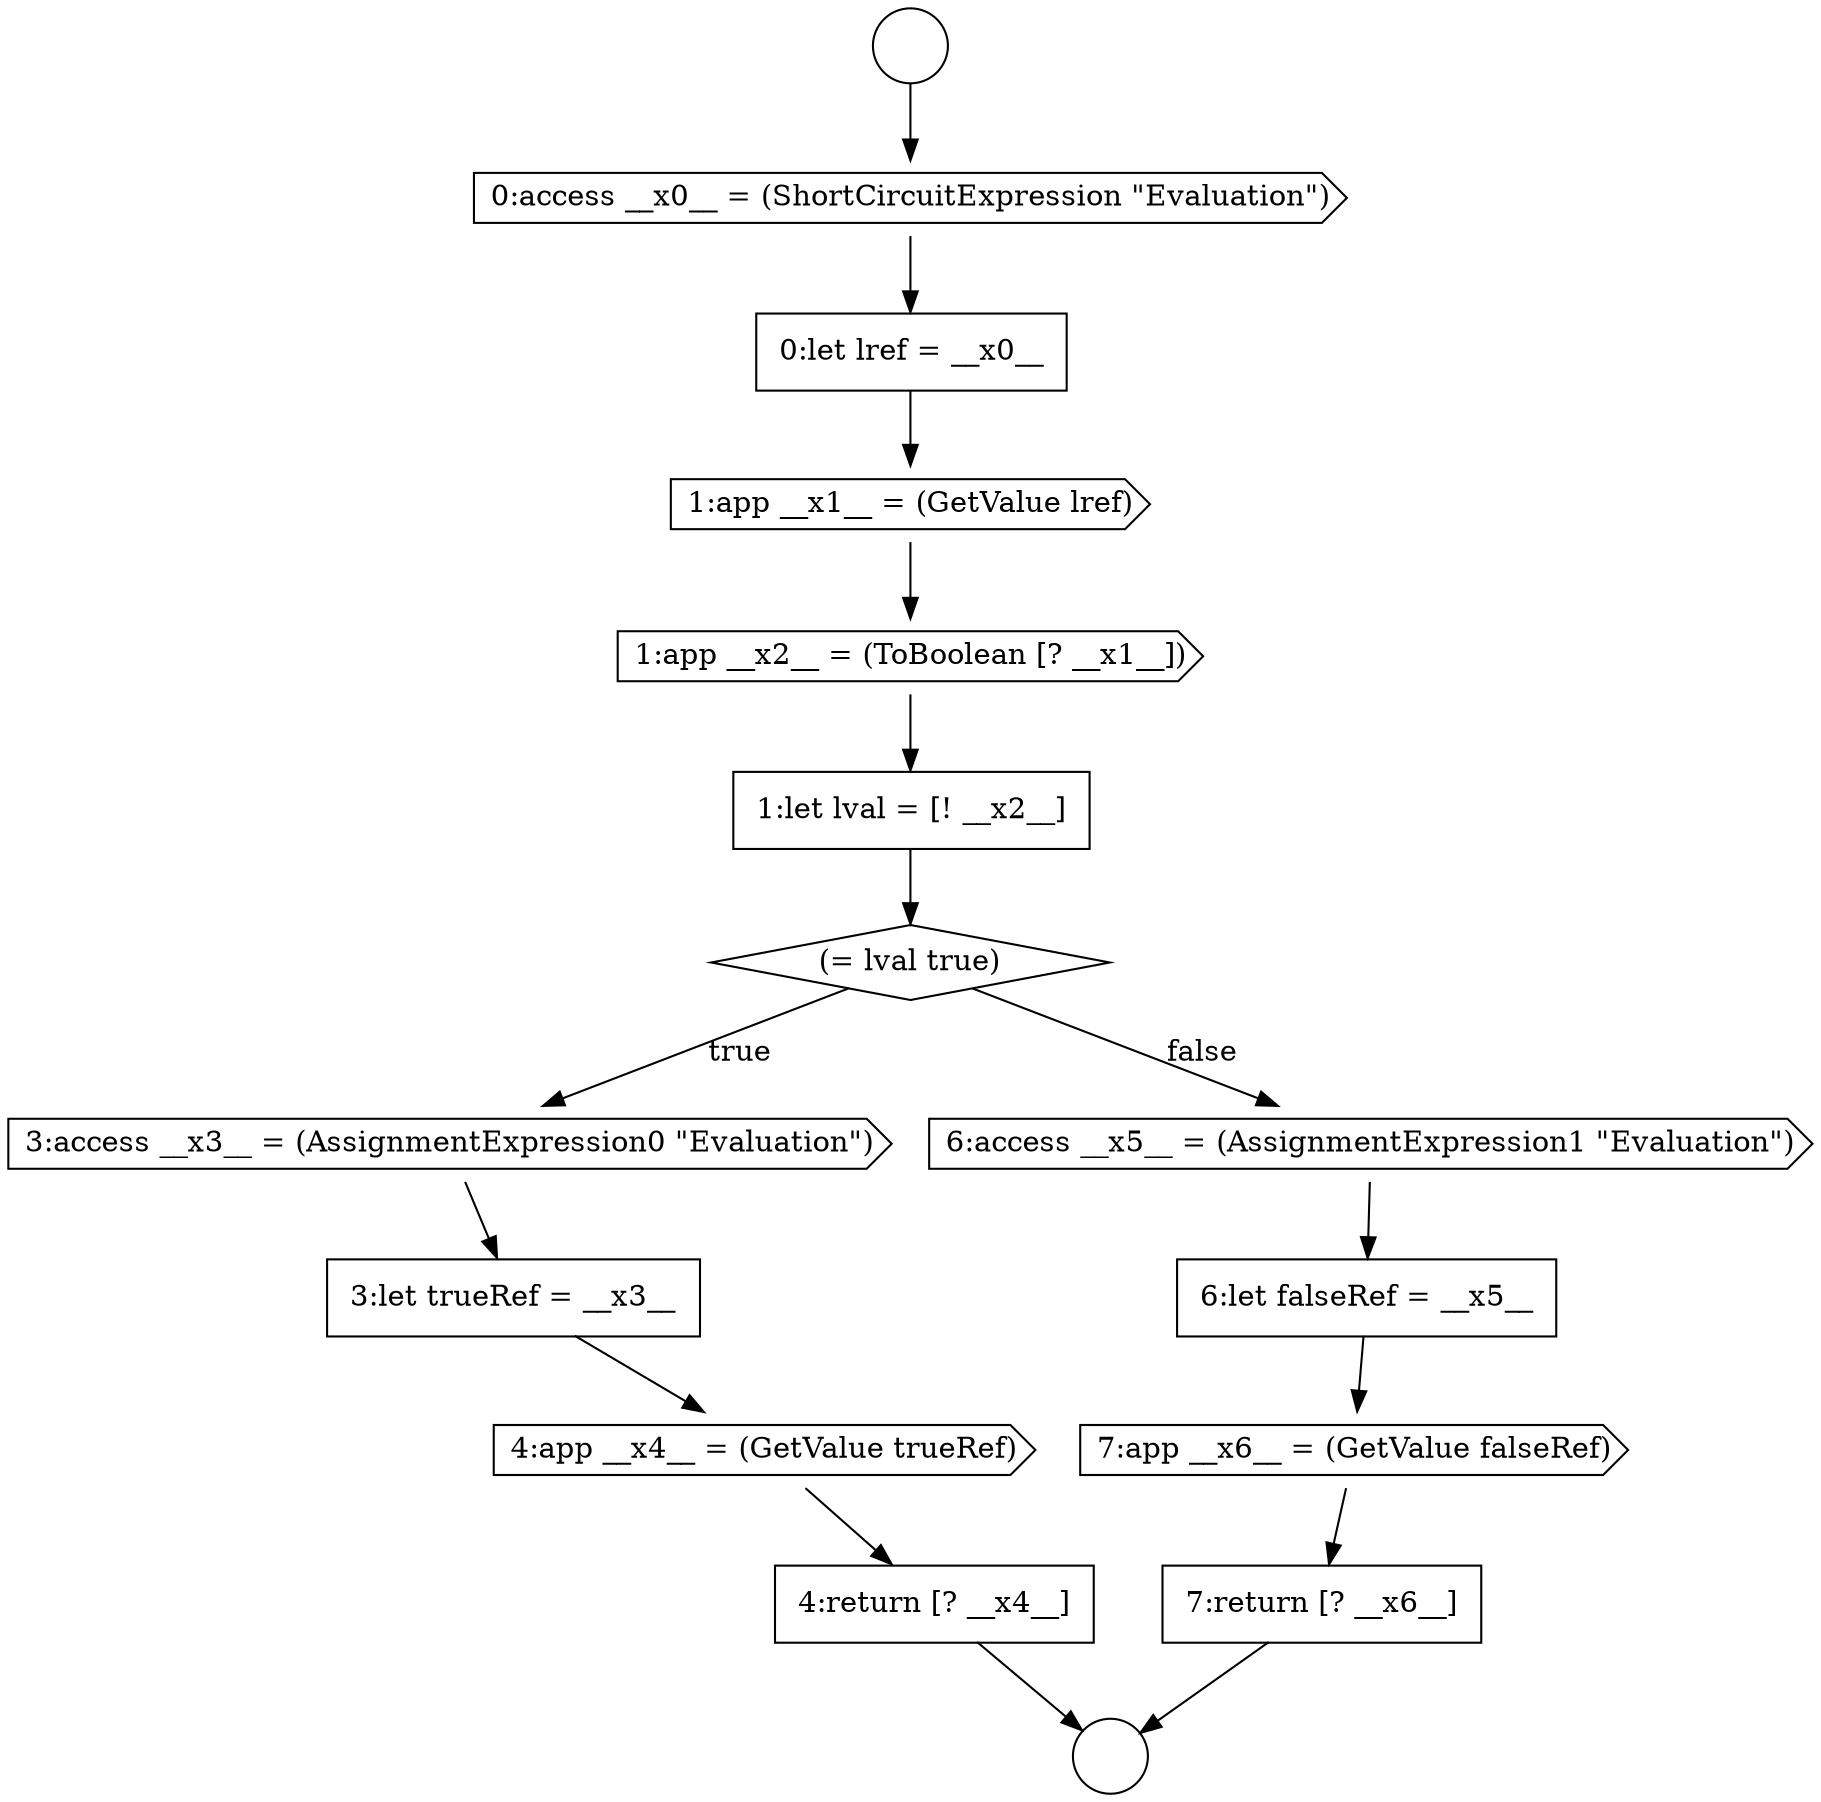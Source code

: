 digraph {
  node5533 [shape=circle label=" " color="black" fillcolor="white" style=filled]
  node5541 [shape=cds, label=<<font color="black">3:access __x3__ = (AssignmentExpression0 &quot;Evaluation&quot;)</font>> color="black" fillcolor="white" style=filled]
  node5534 [shape=circle label=" " color="black" fillcolor="white" style=filled]
  node5547 [shape=cds, label=<<font color="black">7:app __x6__ = (GetValue falseRef)</font>> color="black" fillcolor="white" style=filled]
  node5544 [shape=none, margin=0, label=<<font color="black">
    <table border="0" cellborder="1" cellspacing="0" cellpadding="10">
      <tr><td align="left">4:return [? __x4__]</td></tr>
    </table>
  </font>> color="black" fillcolor="white" style=filled]
  node5535 [shape=cds, label=<<font color="black">0:access __x0__ = (ShortCircuitExpression &quot;Evaluation&quot;)</font>> color="black" fillcolor="white" style=filled]
  node5543 [shape=cds, label=<<font color="black">4:app __x4__ = (GetValue trueRef)</font>> color="black" fillcolor="white" style=filled]
  node5536 [shape=none, margin=0, label=<<font color="black">
    <table border="0" cellborder="1" cellspacing="0" cellpadding="10">
      <tr><td align="left">0:let lref = __x0__</td></tr>
    </table>
  </font>> color="black" fillcolor="white" style=filled]
  node5537 [shape=cds, label=<<font color="black">1:app __x1__ = (GetValue lref)</font>> color="black" fillcolor="white" style=filled]
  node5542 [shape=none, margin=0, label=<<font color="black">
    <table border="0" cellborder="1" cellspacing="0" cellpadding="10">
      <tr><td align="left">3:let trueRef = __x3__</td></tr>
    </table>
  </font>> color="black" fillcolor="white" style=filled]
  node5545 [shape=cds, label=<<font color="black">6:access __x5__ = (AssignmentExpression1 &quot;Evaluation&quot;)</font>> color="black" fillcolor="white" style=filled]
  node5540 [shape=diamond, label=<<font color="black">(= lval true)</font>> color="black" fillcolor="white" style=filled]
  node5546 [shape=none, margin=0, label=<<font color="black">
    <table border="0" cellborder="1" cellspacing="0" cellpadding="10">
      <tr><td align="left">6:let falseRef = __x5__</td></tr>
    </table>
  </font>> color="black" fillcolor="white" style=filled]
  node5539 [shape=none, margin=0, label=<<font color="black">
    <table border="0" cellborder="1" cellspacing="0" cellpadding="10">
      <tr><td align="left">1:let lval = [! __x2__]</td></tr>
    </table>
  </font>> color="black" fillcolor="white" style=filled]
  node5548 [shape=none, margin=0, label=<<font color="black">
    <table border="0" cellborder="1" cellspacing="0" cellpadding="10">
      <tr><td align="left">7:return [? __x6__]</td></tr>
    </table>
  </font>> color="black" fillcolor="white" style=filled]
  node5538 [shape=cds, label=<<font color="black">1:app __x2__ = (ToBoolean [? __x1__])</font>> color="black" fillcolor="white" style=filled]
  node5543 -> node5544 [ color="black"]
  node5548 -> node5534 [ color="black"]
  node5539 -> node5540 [ color="black"]
  node5536 -> node5537 [ color="black"]
  node5540 -> node5541 [label=<<font color="black">true</font>> color="black"]
  node5540 -> node5545 [label=<<font color="black">false</font>> color="black"]
  node5545 -> node5546 [ color="black"]
  node5547 -> node5548 [ color="black"]
  node5533 -> node5535 [ color="black"]
  node5538 -> node5539 [ color="black"]
  node5537 -> node5538 [ color="black"]
  node5544 -> node5534 [ color="black"]
  node5541 -> node5542 [ color="black"]
  node5535 -> node5536 [ color="black"]
  node5546 -> node5547 [ color="black"]
  node5542 -> node5543 [ color="black"]
}
